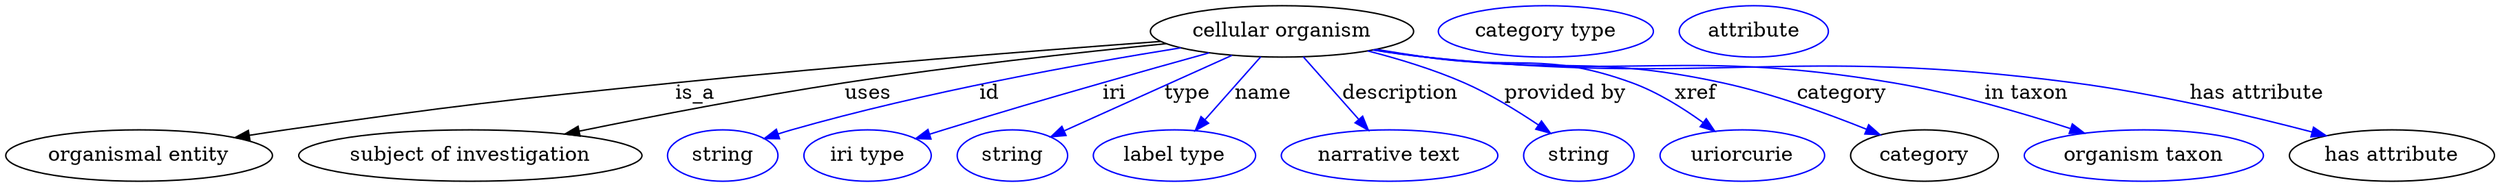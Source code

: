 digraph {
	graph [bb="0,0,1735.4,123"];
	node [label="\N"];
	"cellular organism"	[height=0.5,
		label="cellular organism",
		pos="889.94,105",
		width=2.5456];
	"organismal entity"	[height=0.5,
		pos="92.942,18",
		width=2.5817];
	"cellular organism" -> "organismal entity"	[label=is_a,
		lp="480.94,61.5",
		pos="e,159.81,30.582 805.18,97.943 719.72,91.611 584.05,80.945 466.94,69 345.79,56.644 315.48,53.347 194.94,36 186.77,34.824 178.24,33.521 \
169.74,32.176"];
	"subject of investigation"	[height=0.5,
		pos="323.94,18",
		width=3.3219];
	"cellular organism" -> "subject of investigation"	[label=uses,
		lp="601.44,61.5",
		pos="e,389.94,33.065 809.13,96.395 747.53,90.194 660.68,80.583 584.94,69 522.28,59.417 451.7,45.718 399.75,35.081"];
	id	[color=blue,
		height=0.5,
		label=string,
		pos="499.94,18",
		width=1.0652];
	"cellular organism" -> id	[color=blue,
		label=id,
		lp="685.94,61.5",
		pos="e,528.95,29.922 819.38,93.453 749.66,82.22 640.34,62.417 547.94,36 544.84,35.113 541.65,34.133 538.45,33.106",
		style=solid];
	iri	[color=blue,
		height=0.5,
		label="iri type",
		pos="600.94,18",
		width=1.2277];
	"cellular organism" -> iri	[color=blue,
		label=iri,
		lp="772.94,61.5",
		pos="e,634.62,29.681 839.1,89.993 816.38,83.675 789.29,76.061 764.94,69 715.92,54.785 703.73,50.997 654.94,36 651.45,34.926 647.83,33.805 \
644.2,32.674",
		style=solid];
	type	[color=blue,
		height=0.5,
		label=string,
		pos="701.94,18",
		width=1.0652];
	"cellular organism" -> type	[color=blue,
		label=type,
		lp="823.94,61.5",
		pos="e,728.48,31 855.02,88.211 821.68,73.136 771.66,50.52 737.95,35.282",
		style=solid];
	name	[color=blue,
		height=0.5,
		label="label type",
		pos="814.94,18",
		width=1.5707];
	"cellular organism" -> name	[color=blue,
		label=name,
		lp="876.94,61.5",
		pos="e,829.47,35.469 875.12,87.207 864.06,74.669 848.78,57.35 836.38,43.302",
		style=solid];
	description	[color=blue,
		height=0.5,
		label="narrative text",
		pos="964.94,18",
		width=2.0943];
	"cellular organism" -> description	[color=blue,
		label=description,
		lp="972.44,61.5",
		pos="e,950.15,35.758 904.76,87.207 915.75,74.75 930.91,57.573 943.26,43.574",
		style=solid];
	"provided by"	[color=blue,
		height=0.5,
		label=string,
		pos="1096.9,18",
		width=1.0652];
	"cellular organism" -> "provided by"	[color=blue,
		label="provided by",
		lp="1087.4,61.5",
		pos="e,1077.1,33.664 949.65,91.341 971.32,85.767 995.69,78.333 1016.9,69 1035.1,61.018 1054,49.386 1068.9,39.349",
		style=solid];
	xref	[color=blue,
		height=0.5,
		label=uriorcurie,
		pos="1210.9,18",
		width=1.5887];
	"cellular organism" -> xref	[color=blue,
		label=xref,
		lp="1178.4,61.5",
		pos="e,1191.7,35.055 955.77,92.386 967.15,90.499 978.88,88.631 989.94,87 1053.8,77.593 1073.4,91.125 1133.9,69 1151.7,62.525 1169.5,51.341 \
1183.5,41.191",
		style=solid];
	category	[height=0.5,
		pos="1337.9,18",
		width=1.4263];
	"cellular organism" -> category	[color=blue,
		label=category,
		lp="1280.4,61.5",
		pos="e,1307.2,32.447 954.65,92.207 966.37,90.297 978.5,88.467 989.94,87 1081.5,75.252 1106.7,88.59 1196.9,69 1231.9,61.41 1270.1,47.51 \
1297.9,36.289",
		style=solid];
	"in taxon"	[color=blue,
		height=0.5,
		label="organism taxon",
		pos="1490.9,18",
		width=2.3109];
	"cellular organism" -> "in taxon"	[color=blue,
		label="in taxon",
		lp="1408.9,61.5",
		pos="e,1449.5,33.69 953.81,92.036 965.78,90.108 978.22,88.316 989.94,87 1134.1,70.814 1172.8,93.082 1315.9,69 1358.3,61.865 1405.1,48.189 \
1439.6,36.941",
		style=solid];
	"has attribute"	[height=0.5,
		pos="1663.9,18",
		width=1.9859];
	"cellular organism" -> "has attribute"	[color=blue,
		label="has attribute",
		lp="1569.9,61.5",
		pos="e,1618,31.91 953.25,91.974 965.39,90.027 978.03,88.244 989.94,87 1189.9,66.109 1242.6,95.195 1441.9,69 1499.3,61.463 1563.7,46.19 \
1608.3,34.496",
		style=solid];
	"named thing_category"	[color=blue,
		height=0.5,
		label="category type",
		pos="1073.9,105",
		width=2.0762];
	"organismal entity_has attribute"	[color=blue,
		height=0.5,
		label=attribute,
		pos="1218.9,105",
		width=1.4443];
}
